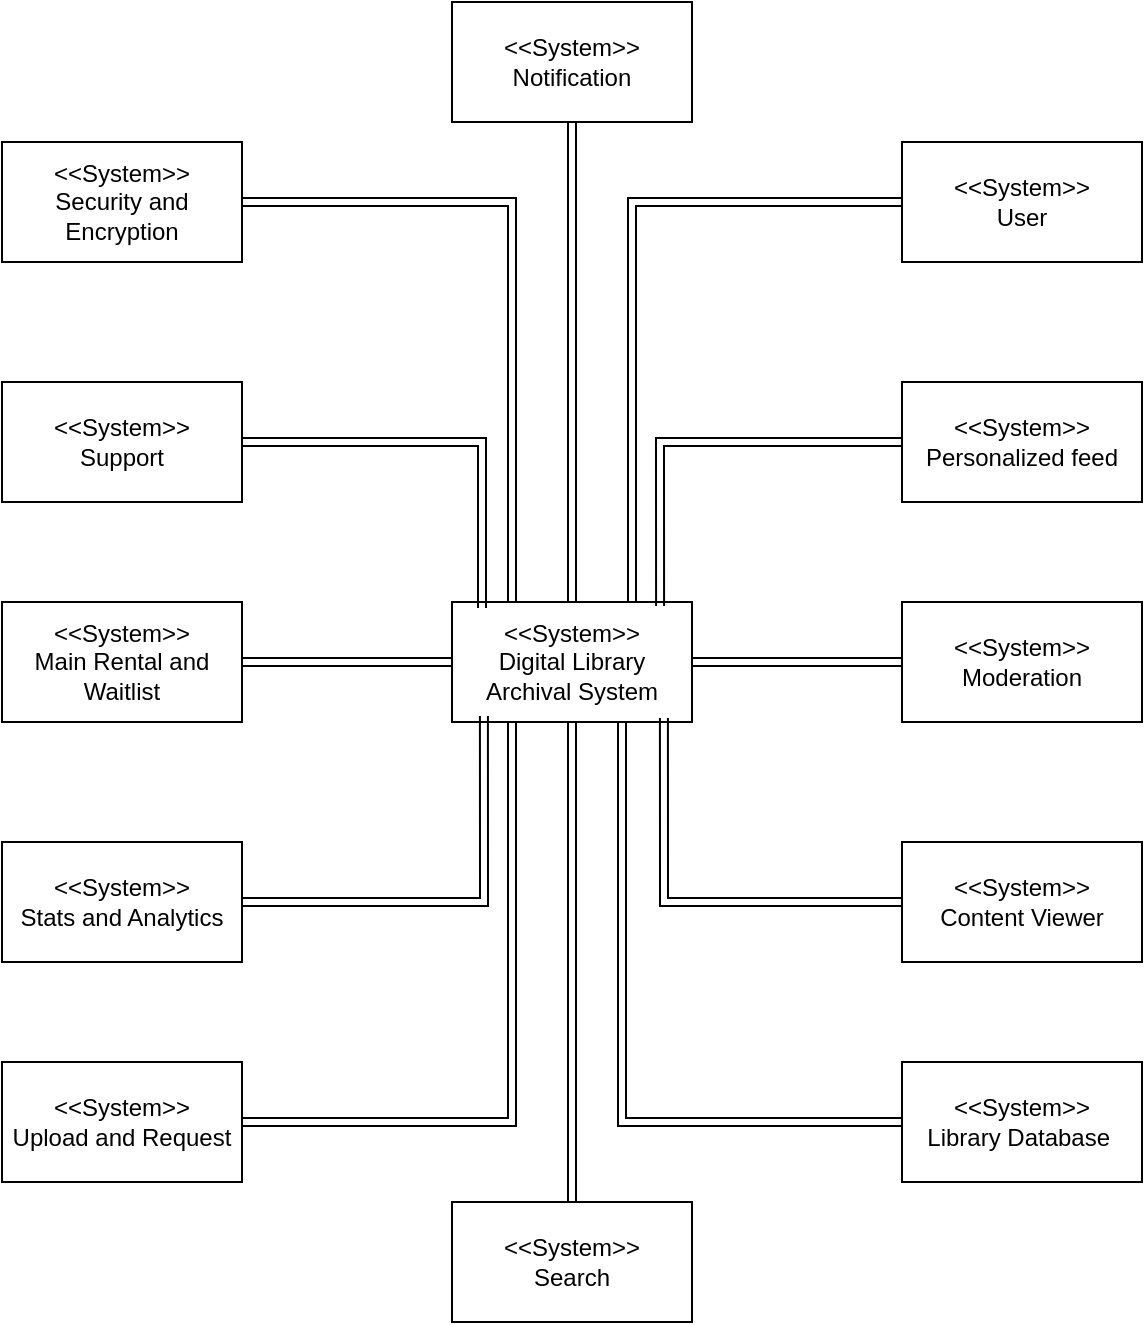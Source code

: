 <mxfile version="24.7.10">
  <diagram name="Page-1" id="_6BbtZnAridV8mcd7BpB">
    <mxGraphModel dx="1164" dy="752" grid="1" gridSize="10" guides="1" tooltips="1" connect="1" arrows="1" fold="1" page="1" pageScale="1" pageWidth="850" pageHeight="1100" math="0" shadow="0">
      <root>
        <mxCell id="0" />
        <mxCell id="1" parent="0" />
        <mxCell id="GMaoftWNbb0csuufRk0r-76" style="edgeStyle=orthogonalEdgeStyle;rounded=0;orthogonalLoop=1;jettySize=auto;html=1;entryX=0;entryY=0.5;entryDx=0;entryDy=0;" parent="1" target="GMaoftWNbb0csuufRk0r-43" edge="1">
          <mxGeometry relative="1" as="geometry">
            <Array as="points">
              <mxPoint x="440" y="350" />
              <mxPoint x="10" y="350" />
              <mxPoint x="10" y="500" />
            </Array>
            <mxPoint x="440" y="300" as="sourcePoint" />
          </mxGeometry>
        </mxCell>
        <mxCell id="qIuazsQ1rnkxGDJd2dbM-7" value="" style="edgeStyle=orthogonalEdgeStyle;rounded=0;orthogonalLoop=1;jettySize=auto;html=1;shape=link;" edge="1" parent="1" source="qIuazsQ1rnkxGDJd2dbM-1" target="qIuazsQ1rnkxGDJd2dbM-6">
          <mxGeometry relative="1" as="geometry" />
        </mxCell>
        <mxCell id="qIuazsQ1rnkxGDJd2dbM-9" value="" style="edgeStyle=orthogonalEdgeStyle;rounded=0;orthogonalLoop=1;jettySize=auto;html=1;shape=link;" edge="1" parent="1" source="qIuazsQ1rnkxGDJd2dbM-1" target="qIuazsQ1rnkxGDJd2dbM-8">
          <mxGeometry relative="1" as="geometry">
            <Array as="points">
              <mxPoint x="450" y="590" />
            </Array>
          </mxGeometry>
        </mxCell>
        <mxCell id="qIuazsQ1rnkxGDJd2dbM-30" style="edgeStyle=orthogonalEdgeStyle;rounded=0;orthogonalLoop=1;jettySize=auto;html=1;exitX=0.5;exitY=0;exitDx=0;exitDy=0;shape=link;" edge="1" parent="1" source="qIuazsQ1rnkxGDJd2dbM-1" target="qIuazsQ1rnkxGDJd2dbM-29">
          <mxGeometry relative="1" as="geometry" />
        </mxCell>
        <mxCell id="qIuazsQ1rnkxGDJd2dbM-32" style="edgeStyle=orthogonalEdgeStyle;rounded=0;orthogonalLoop=1;jettySize=auto;html=1;entryX=0.5;entryY=0;entryDx=0;entryDy=0;shape=link;" edge="1" parent="1" source="qIuazsQ1rnkxGDJd2dbM-1" target="qIuazsQ1rnkxGDJd2dbM-31">
          <mxGeometry relative="1" as="geometry" />
        </mxCell>
        <mxCell id="qIuazsQ1rnkxGDJd2dbM-1" value="&amp;lt;&amp;lt;System&amp;gt;&amp;gt;&lt;div&gt;Digital Library Archival System&lt;/div&gt;" style="rounded=0;whiteSpace=wrap;html=1;" vertex="1" parent="1">
          <mxGeometry x="365" y="330" width="120" height="60" as="geometry" />
        </mxCell>
        <mxCell id="qIuazsQ1rnkxGDJd2dbM-2" value="&amp;lt;&amp;lt;System&amp;gt;&amp;gt;&lt;div&gt;User&lt;/div&gt;" style="rounded=0;whiteSpace=wrap;html=1;" vertex="1" parent="1">
          <mxGeometry x="590" y="100" width="120" height="60" as="geometry" />
        </mxCell>
        <mxCell id="qIuazsQ1rnkxGDJd2dbM-3" style="edgeStyle=orthogonalEdgeStyle;rounded=0;orthogonalLoop=1;jettySize=auto;html=1;entryX=0.75;entryY=0;entryDx=0;entryDy=0;shape=link;" edge="1" parent="1" source="qIuazsQ1rnkxGDJd2dbM-2" target="qIuazsQ1rnkxGDJd2dbM-1">
          <mxGeometry relative="1" as="geometry" />
        </mxCell>
        <mxCell id="qIuazsQ1rnkxGDJd2dbM-6" value="&amp;lt;&amp;lt;System&amp;gt;&amp;gt;&lt;div&gt;Moderation&lt;/div&gt;" style="rounded=0;whiteSpace=wrap;html=1;" vertex="1" parent="1">
          <mxGeometry x="590" y="330" width="120" height="60" as="geometry" />
        </mxCell>
        <mxCell id="qIuazsQ1rnkxGDJd2dbM-8" value="&amp;lt;&amp;lt;System&amp;gt;&amp;gt;&lt;div&gt;Library Database&amp;nbsp;&lt;/div&gt;" style="rounded=0;whiteSpace=wrap;html=1;" vertex="1" parent="1">
          <mxGeometry x="590" y="560" width="120" height="60" as="geometry" />
        </mxCell>
        <mxCell id="qIuazsQ1rnkxGDJd2dbM-11" value="" style="edgeStyle=orthogonalEdgeStyle;rounded=0;orthogonalLoop=1;jettySize=auto;html=1;shape=link;" edge="1" parent="1" source="qIuazsQ1rnkxGDJd2dbM-10" target="qIuazsQ1rnkxGDJd2dbM-1">
          <mxGeometry relative="1" as="geometry" />
        </mxCell>
        <mxCell id="qIuazsQ1rnkxGDJd2dbM-10" value="&amp;lt;&amp;lt;System&amp;gt;&amp;gt;&lt;div&gt;Main Rental and Waitlist&lt;/div&gt;" style="rounded=0;whiteSpace=wrap;html=1;" vertex="1" parent="1">
          <mxGeometry x="140" y="330" width="120" height="60" as="geometry" />
        </mxCell>
        <mxCell id="qIuazsQ1rnkxGDJd2dbM-13" style="edgeStyle=orthogonalEdgeStyle;rounded=0;orthogonalLoop=1;jettySize=auto;html=1;shape=link;entryX=0.25;entryY=0;entryDx=0;entryDy=0;" edge="1" parent="1" source="qIuazsQ1rnkxGDJd2dbM-12" target="qIuazsQ1rnkxGDJd2dbM-1">
          <mxGeometry relative="1" as="geometry">
            <mxPoint x="390" y="320" as="targetPoint" />
          </mxGeometry>
        </mxCell>
        <mxCell id="qIuazsQ1rnkxGDJd2dbM-12" value="&amp;lt;&amp;lt;System&amp;gt;&amp;gt;&lt;div&gt;Security and Encryption&lt;/div&gt;" style="rounded=0;whiteSpace=wrap;html=1;" vertex="1" parent="1">
          <mxGeometry x="140" y="100" width="120" height="60" as="geometry" />
        </mxCell>
        <mxCell id="qIuazsQ1rnkxGDJd2dbM-15" style="edgeStyle=orthogonalEdgeStyle;rounded=0;orthogonalLoop=1;jettySize=auto;html=1;entryX=0.25;entryY=1;entryDx=0;entryDy=0;shape=link;" edge="1" parent="1" source="qIuazsQ1rnkxGDJd2dbM-14" target="qIuazsQ1rnkxGDJd2dbM-1">
          <mxGeometry relative="1" as="geometry" />
        </mxCell>
        <mxCell id="qIuazsQ1rnkxGDJd2dbM-14" value="&amp;lt;&amp;lt;System&amp;gt;&amp;gt;&lt;div&gt;Upload and Request&lt;/div&gt;" style="rounded=0;whiteSpace=wrap;html=1;" vertex="1" parent="1">
          <mxGeometry x="140" y="560" width="120" height="60" as="geometry" />
        </mxCell>
        <mxCell id="qIuazsQ1rnkxGDJd2dbM-16" value="&amp;lt;&amp;lt;System&amp;gt;&amp;gt;&lt;div&gt;Personalized feed&lt;/div&gt;" style="rounded=0;whiteSpace=wrap;html=1;" vertex="1" parent="1">
          <mxGeometry x="590" y="220" width="120" height="60" as="geometry" />
        </mxCell>
        <mxCell id="qIuazsQ1rnkxGDJd2dbM-20" style="edgeStyle=orthogonalEdgeStyle;rounded=0;orthogonalLoop=1;jettySize=auto;html=1;exitX=0;exitY=0.5;exitDx=0;exitDy=0;entryX=0.867;entryY=0.033;entryDx=0;entryDy=0;entryPerimeter=0;shape=link;" edge="1" parent="1" source="qIuazsQ1rnkxGDJd2dbM-16" target="qIuazsQ1rnkxGDJd2dbM-1">
          <mxGeometry relative="1" as="geometry" />
        </mxCell>
        <mxCell id="qIuazsQ1rnkxGDJd2dbM-21" value="&amp;lt;&amp;lt;System&amp;gt;&amp;gt;&lt;div&gt;Support&lt;/div&gt;" style="rounded=0;whiteSpace=wrap;html=1;" vertex="1" parent="1">
          <mxGeometry x="140" y="220" width="120" height="60" as="geometry" />
        </mxCell>
        <mxCell id="qIuazsQ1rnkxGDJd2dbM-22" style="edgeStyle=orthogonalEdgeStyle;rounded=0;orthogonalLoop=1;jettySize=auto;html=1;exitX=1;exitY=0.5;exitDx=0;exitDy=0;entryX=0.125;entryY=0.05;entryDx=0;entryDy=0;entryPerimeter=0;shape=link;" edge="1" parent="1" source="qIuazsQ1rnkxGDJd2dbM-21" target="qIuazsQ1rnkxGDJd2dbM-1">
          <mxGeometry relative="1" as="geometry" />
        </mxCell>
        <mxCell id="qIuazsQ1rnkxGDJd2dbM-23" value="&amp;lt;&amp;lt;System&amp;gt;&amp;gt;&lt;div&gt;Stats and Analytics&lt;/div&gt;" style="rounded=0;whiteSpace=wrap;html=1;" vertex="1" parent="1">
          <mxGeometry x="140" y="450" width="120" height="60" as="geometry" />
        </mxCell>
        <mxCell id="qIuazsQ1rnkxGDJd2dbM-24" style="edgeStyle=orthogonalEdgeStyle;rounded=0;orthogonalLoop=1;jettySize=auto;html=1;exitX=1;exitY=0.5;exitDx=0;exitDy=0;entryX=0.133;entryY=0.95;entryDx=0;entryDy=0;entryPerimeter=0;shape=link;" edge="1" parent="1" source="qIuazsQ1rnkxGDJd2dbM-23" target="qIuazsQ1rnkxGDJd2dbM-1">
          <mxGeometry relative="1" as="geometry" />
        </mxCell>
        <mxCell id="qIuazsQ1rnkxGDJd2dbM-25" value="&amp;lt;&amp;lt;System&amp;gt;&amp;gt;&lt;div&gt;Content Viewer&lt;/div&gt;" style="rounded=0;whiteSpace=wrap;html=1;" vertex="1" parent="1">
          <mxGeometry x="590" y="450" width="120" height="60" as="geometry" />
        </mxCell>
        <mxCell id="qIuazsQ1rnkxGDJd2dbM-26" style="edgeStyle=orthogonalEdgeStyle;rounded=0;orthogonalLoop=1;jettySize=auto;html=1;exitX=0;exitY=0.5;exitDx=0;exitDy=0;entryX=0.883;entryY=0.967;entryDx=0;entryDy=0;entryPerimeter=0;shape=link;" edge="1" parent="1" source="qIuazsQ1rnkxGDJd2dbM-25" target="qIuazsQ1rnkxGDJd2dbM-1">
          <mxGeometry relative="1" as="geometry" />
        </mxCell>
        <mxCell id="qIuazsQ1rnkxGDJd2dbM-29" value="&amp;lt;&amp;lt;System&amp;gt;&amp;gt;&lt;div&gt;Notification&lt;/div&gt;" style="rounded=0;whiteSpace=wrap;html=1;" vertex="1" parent="1">
          <mxGeometry x="365" y="30" width="120" height="60" as="geometry" />
        </mxCell>
        <mxCell id="qIuazsQ1rnkxGDJd2dbM-31" value="&amp;lt;&amp;lt;System&amp;gt;&amp;gt;&lt;div&gt;Search&lt;/div&gt;" style="rounded=0;whiteSpace=wrap;html=1;" vertex="1" parent="1">
          <mxGeometry x="365" y="630" width="120" height="60" as="geometry" />
        </mxCell>
      </root>
    </mxGraphModel>
  </diagram>
</mxfile>
